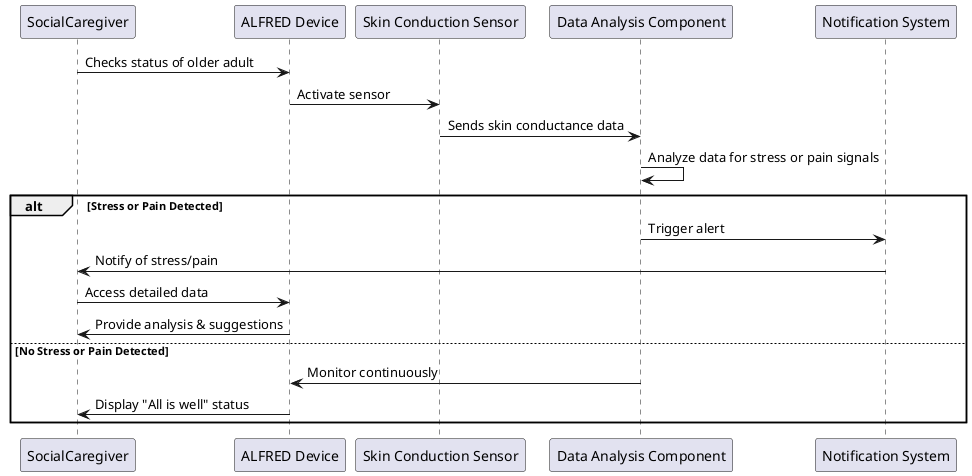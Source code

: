 @startuml
participant SocialCaregiver as caregiver
participant "ALFRED Device" as device
participant "Skin Conduction Sensor" as sensor
participant "Data Analysis Component" as analysis
participant "Notification System" as notification

caregiver -> device : Checks status of older adult
device -> sensor : Activate sensor
sensor -> analysis : Sends skin conductance data
analysis -> analysis : Analyze data for stress or pain signals
alt Stress or Pain Detected
    analysis -> notification : Trigger alert
    notification -> caregiver : Notify of stress/pain
    caregiver -> device : Access detailed data
    device -> caregiver : Provide analysis & suggestions
else No Stress or Pain Detected
    analysis -> device : Monitor continuously
    device -> caregiver : Display "All is well" status
end

@enduml